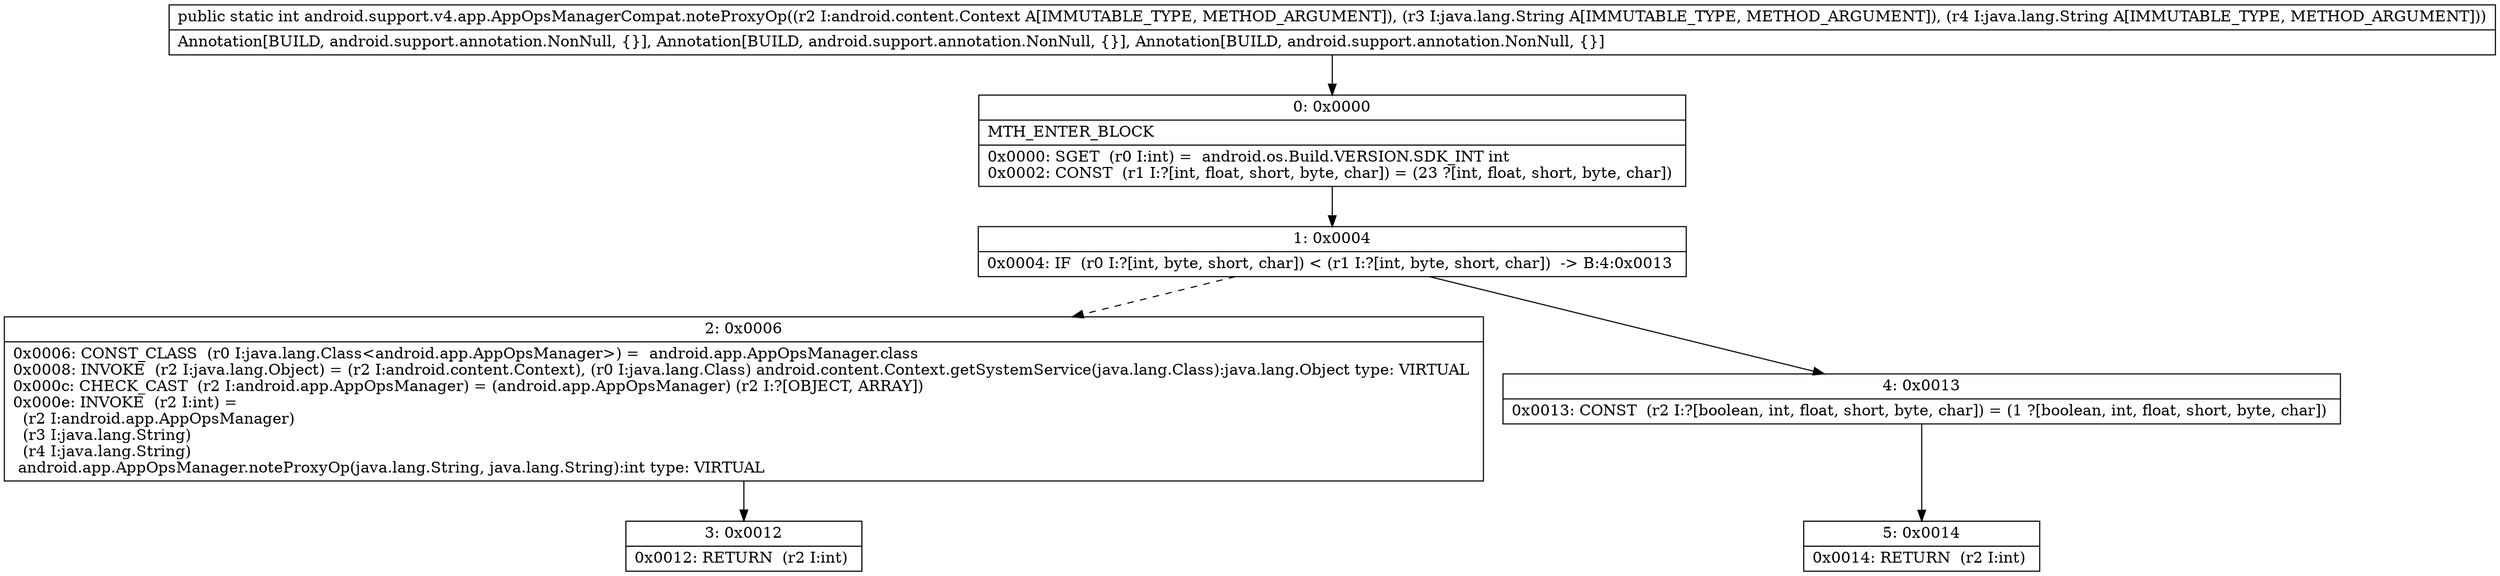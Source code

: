 digraph "CFG forandroid.support.v4.app.AppOpsManagerCompat.noteProxyOp(Landroid\/content\/Context;Ljava\/lang\/String;Ljava\/lang\/String;)I" {
Node_0 [shape=record,label="{0\:\ 0x0000|MTH_ENTER_BLOCK\l|0x0000: SGET  (r0 I:int) =  android.os.Build.VERSION.SDK_INT int \l0x0002: CONST  (r1 I:?[int, float, short, byte, char]) = (23 ?[int, float, short, byte, char]) \l}"];
Node_1 [shape=record,label="{1\:\ 0x0004|0x0004: IF  (r0 I:?[int, byte, short, char]) \< (r1 I:?[int, byte, short, char])  \-\> B:4:0x0013 \l}"];
Node_2 [shape=record,label="{2\:\ 0x0006|0x0006: CONST_CLASS  (r0 I:java.lang.Class\<android.app.AppOpsManager\>) =  android.app.AppOpsManager.class \l0x0008: INVOKE  (r2 I:java.lang.Object) = (r2 I:android.content.Context), (r0 I:java.lang.Class) android.content.Context.getSystemService(java.lang.Class):java.lang.Object type: VIRTUAL \l0x000c: CHECK_CAST  (r2 I:android.app.AppOpsManager) = (android.app.AppOpsManager) (r2 I:?[OBJECT, ARRAY]) \l0x000e: INVOKE  (r2 I:int) = \l  (r2 I:android.app.AppOpsManager)\l  (r3 I:java.lang.String)\l  (r4 I:java.lang.String)\l android.app.AppOpsManager.noteProxyOp(java.lang.String, java.lang.String):int type: VIRTUAL \l}"];
Node_3 [shape=record,label="{3\:\ 0x0012|0x0012: RETURN  (r2 I:int) \l}"];
Node_4 [shape=record,label="{4\:\ 0x0013|0x0013: CONST  (r2 I:?[boolean, int, float, short, byte, char]) = (1 ?[boolean, int, float, short, byte, char]) \l}"];
Node_5 [shape=record,label="{5\:\ 0x0014|0x0014: RETURN  (r2 I:int) \l}"];
MethodNode[shape=record,label="{public static int android.support.v4.app.AppOpsManagerCompat.noteProxyOp((r2 I:android.content.Context A[IMMUTABLE_TYPE, METHOD_ARGUMENT]), (r3 I:java.lang.String A[IMMUTABLE_TYPE, METHOD_ARGUMENT]), (r4 I:java.lang.String A[IMMUTABLE_TYPE, METHOD_ARGUMENT]))  | Annotation[BUILD, android.support.annotation.NonNull, \{\}], Annotation[BUILD, android.support.annotation.NonNull, \{\}], Annotation[BUILD, android.support.annotation.NonNull, \{\}]\l}"];
MethodNode -> Node_0;
Node_0 -> Node_1;
Node_1 -> Node_2[style=dashed];
Node_1 -> Node_4;
Node_2 -> Node_3;
Node_4 -> Node_5;
}

